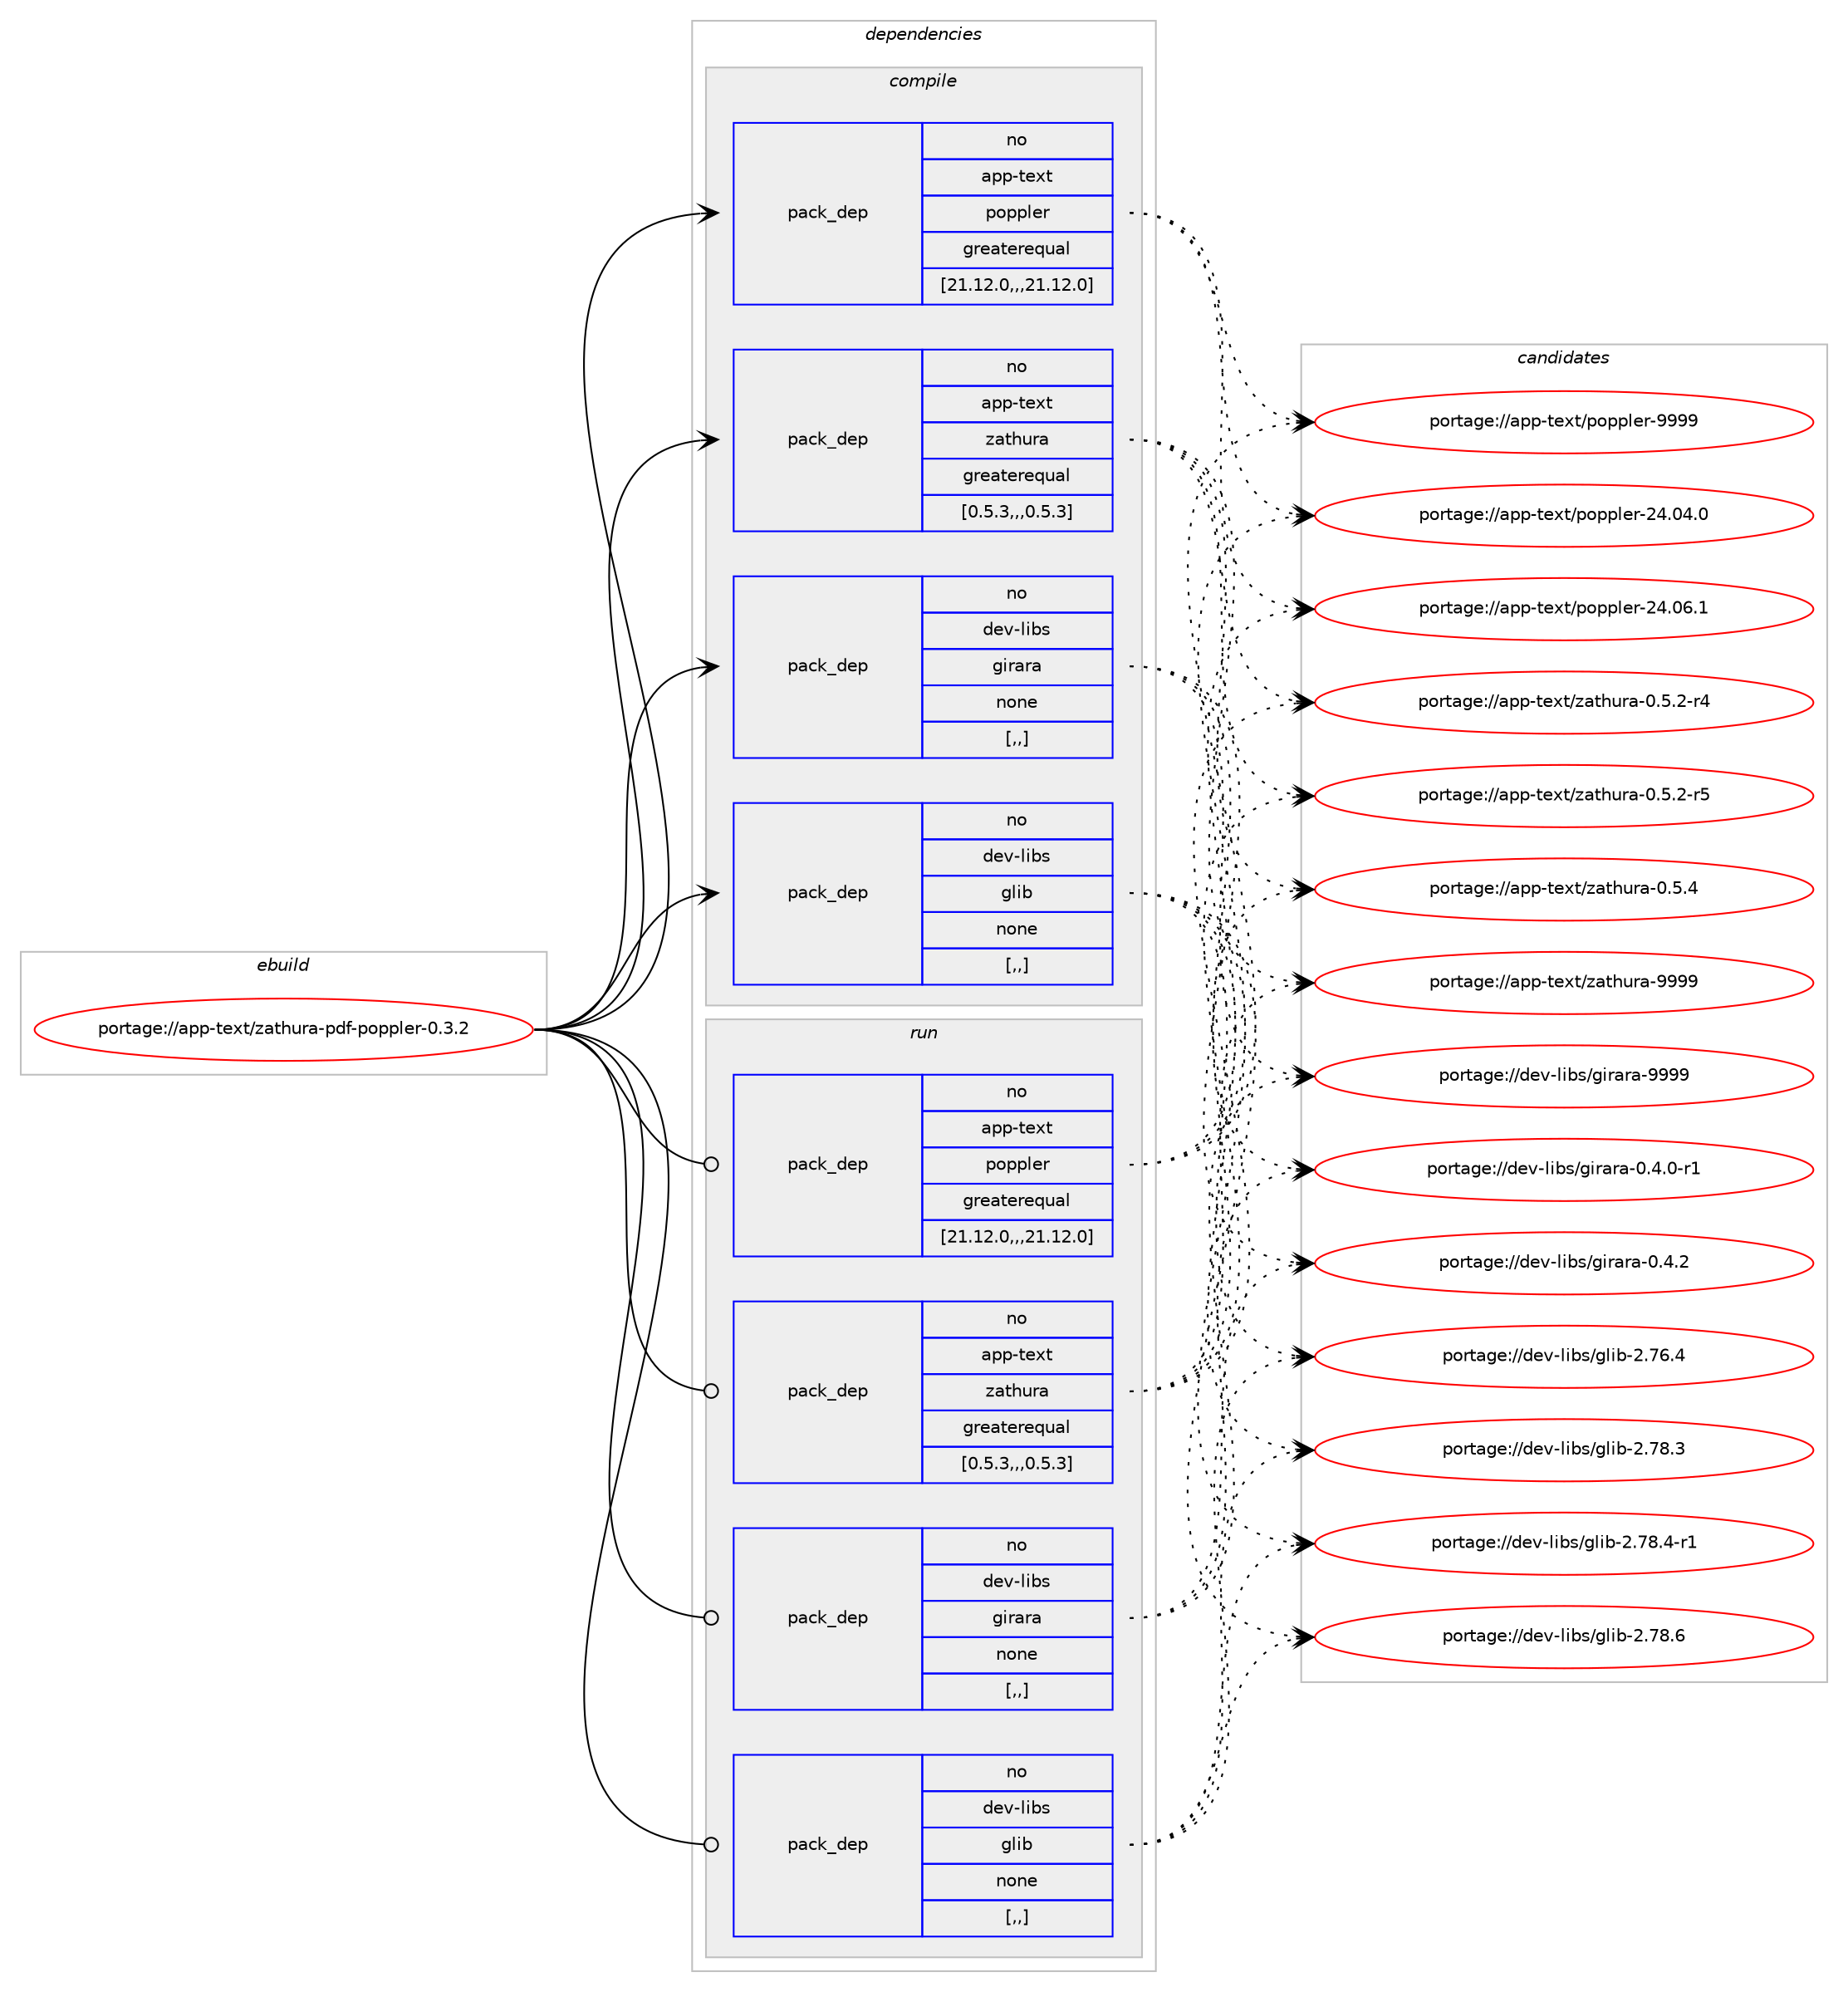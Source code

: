 digraph prolog {

# *************
# Graph options
# *************

newrank=true;
concentrate=true;
compound=true;
graph [rankdir=LR,fontname=Helvetica,fontsize=10,ranksep=1.5];#, ranksep=2.5, nodesep=0.2];
edge  [arrowhead=vee];
node  [fontname=Helvetica,fontsize=10];

# **********
# The ebuild
# **********

subgraph cluster_leftcol {
color=gray;
rank=same;
label=<<i>ebuild</i>>;
id [label="portage://app-text/zathura-pdf-poppler-0.3.2", color=red, width=4, href="../app-text/zathura-pdf-poppler-0.3.2.svg"];
}

# ****************
# The dependencies
# ****************

subgraph cluster_midcol {
color=gray;
label=<<i>dependencies</i>>;
subgraph cluster_compile {
fillcolor="#eeeeee";
style=filled;
label=<<i>compile</i>>;
subgraph pack43089 {
dependency59508 [label=<<TABLE BORDER="0" CELLBORDER="1" CELLSPACING="0" CELLPADDING="4" WIDTH="220"><TR><TD ROWSPAN="6" CELLPADDING="30">pack_dep</TD></TR><TR><TD WIDTH="110">no</TD></TR><TR><TD>app-text</TD></TR><TR><TD>poppler</TD></TR><TR><TD>greaterequal</TD></TR><TR><TD>[21.12.0,,,21.12.0]</TD></TR></TABLE>>, shape=none, color=blue];
}
id:e -> dependency59508:w [weight=20,style="solid",arrowhead="vee"];
subgraph pack43090 {
dependency59509 [label=<<TABLE BORDER="0" CELLBORDER="1" CELLSPACING="0" CELLPADDING="4" WIDTH="220"><TR><TD ROWSPAN="6" CELLPADDING="30">pack_dep</TD></TR><TR><TD WIDTH="110">no</TD></TR><TR><TD>app-text</TD></TR><TR><TD>zathura</TD></TR><TR><TD>greaterequal</TD></TR><TR><TD>[0.5.3,,,0.5.3]</TD></TR></TABLE>>, shape=none, color=blue];
}
id:e -> dependency59509:w [weight=20,style="solid",arrowhead="vee"];
subgraph pack43091 {
dependency59510 [label=<<TABLE BORDER="0" CELLBORDER="1" CELLSPACING="0" CELLPADDING="4" WIDTH="220"><TR><TD ROWSPAN="6" CELLPADDING="30">pack_dep</TD></TR><TR><TD WIDTH="110">no</TD></TR><TR><TD>dev-libs</TD></TR><TR><TD>girara</TD></TR><TR><TD>none</TD></TR><TR><TD>[,,]</TD></TR></TABLE>>, shape=none, color=blue];
}
id:e -> dependency59510:w [weight=20,style="solid",arrowhead="vee"];
subgraph pack43092 {
dependency59511 [label=<<TABLE BORDER="0" CELLBORDER="1" CELLSPACING="0" CELLPADDING="4" WIDTH="220"><TR><TD ROWSPAN="6" CELLPADDING="30">pack_dep</TD></TR><TR><TD WIDTH="110">no</TD></TR><TR><TD>dev-libs</TD></TR><TR><TD>glib</TD></TR><TR><TD>none</TD></TR><TR><TD>[,,]</TD></TR></TABLE>>, shape=none, color=blue];
}
id:e -> dependency59511:w [weight=20,style="solid",arrowhead="vee"];
}
subgraph cluster_compileandrun {
fillcolor="#eeeeee";
style=filled;
label=<<i>compile and run</i>>;
}
subgraph cluster_run {
fillcolor="#eeeeee";
style=filled;
label=<<i>run</i>>;
subgraph pack43093 {
dependency59512 [label=<<TABLE BORDER="0" CELLBORDER="1" CELLSPACING="0" CELLPADDING="4" WIDTH="220"><TR><TD ROWSPAN="6" CELLPADDING="30">pack_dep</TD></TR><TR><TD WIDTH="110">no</TD></TR><TR><TD>app-text</TD></TR><TR><TD>poppler</TD></TR><TR><TD>greaterequal</TD></TR><TR><TD>[21.12.0,,,21.12.0]</TD></TR></TABLE>>, shape=none, color=blue];
}
id:e -> dependency59512:w [weight=20,style="solid",arrowhead="odot"];
subgraph pack43094 {
dependency59513 [label=<<TABLE BORDER="0" CELLBORDER="1" CELLSPACING="0" CELLPADDING="4" WIDTH="220"><TR><TD ROWSPAN="6" CELLPADDING="30">pack_dep</TD></TR><TR><TD WIDTH="110">no</TD></TR><TR><TD>app-text</TD></TR><TR><TD>zathura</TD></TR><TR><TD>greaterequal</TD></TR><TR><TD>[0.5.3,,,0.5.3]</TD></TR></TABLE>>, shape=none, color=blue];
}
id:e -> dependency59513:w [weight=20,style="solid",arrowhead="odot"];
subgraph pack43095 {
dependency59514 [label=<<TABLE BORDER="0" CELLBORDER="1" CELLSPACING="0" CELLPADDING="4" WIDTH="220"><TR><TD ROWSPAN="6" CELLPADDING="30">pack_dep</TD></TR><TR><TD WIDTH="110">no</TD></TR><TR><TD>dev-libs</TD></TR><TR><TD>girara</TD></TR><TR><TD>none</TD></TR><TR><TD>[,,]</TD></TR></TABLE>>, shape=none, color=blue];
}
id:e -> dependency59514:w [weight=20,style="solid",arrowhead="odot"];
subgraph pack43096 {
dependency59515 [label=<<TABLE BORDER="0" CELLBORDER="1" CELLSPACING="0" CELLPADDING="4" WIDTH="220"><TR><TD ROWSPAN="6" CELLPADDING="30">pack_dep</TD></TR><TR><TD WIDTH="110">no</TD></TR><TR><TD>dev-libs</TD></TR><TR><TD>glib</TD></TR><TR><TD>none</TD></TR><TR><TD>[,,]</TD></TR></TABLE>>, shape=none, color=blue];
}
id:e -> dependency59515:w [weight=20,style="solid",arrowhead="odot"];
}
}

# **************
# The candidates
# **************

subgraph cluster_choices {
rank=same;
color=gray;
label=<<i>candidates</i>>;

subgraph choice43089 {
color=black;
nodesep=1;
choice9711211245116101120116471121111121121081011144550524648524648 [label="portage://app-text/poppler-24.04.0", color=red, width=4,href="../app-text/poppler-24.04.0.svg"];
choice9711211245116101120116471121111121121081011144550524648544649 [label="portage://app-text/poppler-24.06.1", color=red, width=4,href="../app-text/poppler-24.06.1.svg"];
choice9711211245116101120116471121111121121081011144557575757 [label="portage://app-text/poppler-9999", color=red, width=4,href="../app-text/poppler-9999.svg"];
dependency59508:e -> choice9711211245116101120116471121111121121081011144550524648524648:w [style=dotted,weight="100"];
dependency59508:e -> choice9711211245116101120116471121111121121081011144550524648544649:w [style=dotted,weight="100"];
dependency59508:e -> choice9711211245116101120116471121111121121081011144557575757:w [style=dotted,weight="100"];
}
subgraph choice43090 {
color=black;
nodesep=1;
choice97112112451161011201164712297116104117114974548465346504511452 [label="portage://app-text/zathura-0.5.2-r4", color=red, width=4,href="../app-text/zathura-0.5.2-r4.svg"];
choice97112112451161011201164712297116104117114974548465346504511453 [label="portage://app-text/zathura-0.5.2-r5", color=red, width=4,href="../app-text/zathura-0.5.2-r5.svg"];
choice9711211245116101120116471229711610411711497454846534652 [label="portage://app-text/zathura-0.5.4", color=red, width=4,href="../app-text/zathura-0.5.4.svg"];
choice97112112451161011201164712297116104117114974557575757 [label="portage://app-text/zathura-9999", color=red, width=4,href="../app-text/zathura-9999.svg"];
dependency59509:e -> choice97112112451161011201164712297116104117114974548465346504511452:w [style=dotted,weight="100"];
dependency59509:e -> choice97112112451161011201164712297116104117114974548465346504511453:w [style=dotted,weight="100"];
dependency59509:e -> choice9711211245116101120116471229711610411711497454846534652:w [style=dotted,weight="100"];
dependency59509:e -> choice97112112451161011201164712297116104117114974557575757:w [style=dotted,weight="100"];
}
subgraph choice43091 {
color=black;
nodesep=1;
choice10010111845108105981154710310511497114974548465246484511449 [label="portage://dev-libs/girara-0.4.0-r1", color=red, width=4,href="../dev-libs/girara-0.4.0-r1.svg"];
choice1001011184510810598115471031051149711497454846524650 [label="portage://dev-libs/girara-0.4.2", color=red, width=4,href="../dev-libs/girara-0.4.2.svg"];
choice10010111845108105981154710310511497114974557575757 [label="portage://dev-libs/girara-9999", color=red, width=4,href="../dev-libs/girara-9999.svg"];
dependency59510:e -> choice10010111845108105981154710310511497114974548465246484511449:w [style=dotted,weight="100"];
dependency59510:e -> choice1001011184510810598115471031051149711497454846524650:w [style=dotted,weight="100"];
dependency59510:e -> choice10010111845108105981154710310511497114974557575757:w [style=dotted,weight="100"];
}
subgraph choice43092 {
color=black;
nodesep=1;
choice1001011184510810598115471031081059845504655544652 [label="portage://dev-libs/glib-2.76.4", color=red, width=4,href="../dev-libs/glib-2.76.4.svg"];
choice1001011184510810598115471031081059845504655564651 [label="portage://dev-libs/glib-2.78.3", color=red, width=4,href="../dev-libs/glib-2.78.3.svg"];
choice10010111845108105981154710310810598455046555646524511449 [label="portage://dev-libs/glib-2.78.4-r1", color=red, width=4,href="../dev-libs/glib-2.78.4-r1.svg"];
choice1001011184510810598115471031081059845504655564654 [label="portage://dev-libs/glib-2.78.6", color=red, width=4,href="../dev-libs/glib-2.78.6.svg"];
dependency59511:e -> choice1001011184510810598115471031081059845504655544652:w [style=dotted,weight="100"];
dependency59511:e -> choice1001011184510810598115471031081059845504655564651:w [style=dotted,weight="100"];
dependency59511:e -> choice10010111845108105981154710310810598455046555646524511449:w [style=dotted,weight="100"];
dependency59511:e -> choice1001011184510810598115471031081059845504655564654:w [style=dotted,weight="100"];
}
subgraph choice43093 {
color=black;
nodesep=1;
choice9711211245116101120116471121111121121081011144550524648524648 [label="portage://app-text/poppler-24.04.0", color=red, width=4,href="../app-text/poppler-24.04.0.svg"];
choice9711211245116101120116471121111121121081011144550524648544649 [label="portage://app-text/poppler-24.06.1", color=red, width=4,href="../app-text/poppler-24.06.1.svg"];
choice9711211245116101120116471121111121121081011144557575757 [label="portage://app-text/poppler-9999", color=red, width=4,href="../app-text/poppler-9999.svg"];
dependency59512:e -> choice9711211245116101120116471121111121121081011144550524648524648:w [style=dotted,weight="100"];
dependency59512:e -> choice9711211245116101120116471121111121121081011144550524648544649:w [style=dotted,weight="100"];
dependency59512:e -> choice9711211245116101120116471121111121121081011144557575757:w [style=dotted,weight="100"];
}
subgraph choice43094 {
color=black;
nodesep=1;
choice97112112451161011201164712297116104117114974548465346504511452 [label="portage://app-text/zathura-0.5.2-r4", color=red, width=4,href="../app-text/zathura-0.5.2-r4.svg"];
choice97112112451161011201164712297116104117114974548465346504511453 [label="portage://app-text/zathura-0.5.2-r5", color=red, width=4,href="../app-text/zathura-0.5.2-r5.svg"];
choice9711211245116101120116471229711610411711497454846534652 [label="portage://app-text/zathura-0.5.4", color=red, width=4,href="../app-text/zathura-0.5.4.svg"];
choice97112112451161011201164712297116104117114974557575757 [label="portage://app-text/zathura-9999", color=red, width=4,href="../app-text/zathura-9999.svg"];
dependency59513:e -> choice97112112451161011201164712297116104117114974548465346504511452:w [style=dotted,weight="100"];
dependency59513:e -> choice97112112451161011201164712297116104117114974548465346504511453:w [style=dotted,weight="100"];
dependency59513:e -> choice9711211245116101120116471229711610411711497454846534652:w [style=dotted,weight="100"];
dependency59513:e -> choice97112112451161011201164712297116104117114974557575757:w [style=dotted,weight="100"];
}
subgraph choice43095 {
color=black;
nodesep=1;
choice10010111845108105981154710310511497114974548465246484511449 [label="portage://dev-libs/girara-0.4.0-r1", color=red, width=4,href="../dev-libs/girara-0.4.0-r1.svg"];
choice1001011184510810598115471031051149711497454846524650 [label="portage://dev-libs/girara-0.4.2", color=red, width=4,href="../dev-libs/girara-0.4.2.svg"];
choice10010111845108105981154710310511497114974557575757 [label="portage://dev-libs/girara-9999", color=red, width=4,href="../dev-libs/girara-9999.svg"];
dependency59514:e -> choice10010111845108105981154710310511497114974548465246484511449:w [style=dotted,weight="100"];
dependency59514:e -> choice1001011184510810598115471031051149711497454846524650:w [style=dotted,weight="100"];
dependency59514:e -> choice10010111845108105981154710310511497114974557575757:w [style=dotted,weight="100"];
}
subgraph choice43096 {
color=black;
nodesep=1;
choice1001011184510810598115471031081059845504655544652 [label="portage://dev-libs/glib-2.76.4", color=red, width=4,href="../dev-libs/glib-2.76.4.svg"];
choice1001011184510810598115471031081059845504655564651 [label="portage://dev-libs/glib-2.78.3", color=red, width=4,href="../dev-libs/glib-2.78.3.svg"];
choice10010111845108105981154710310810598455046555646524511449 [label="portage://dev-libs/glib-2.78.4-r1", color=red, width=4,href="../dev-libs/glib-2.78.4-r1.svg"];
choice1001011184510810598115471031081059845504655564654 [label="portage://dev-libs/glib-2.78.6", color=red, width=4,href="../dev-libs/glib-2.78.6.svg"];
dependency59515:e -> choice1001011184510810598115471031081059845504655544652:w [style=dotted,weight="100"];
dependency59515:e -> choice1001011184510810598115471031081059845504655564651:w [style=dotted,weight="100"];
dependency59515:e -> choice10010111845108105981154710310810598455046555646524511449:w [style=dotted,weight="100"];
dependency59515:e -> choice1001011184510810598115471031081059845504655564654:w [style=dotted,weight="100"];
}
}

}
